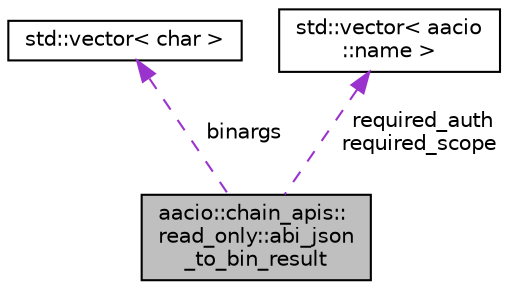 digraph "aacio::chain_apis::read_only::abi_json_to_bin_result"
{
  edge [fontname="Helvetica",fontsize="10",labelfontname="Helvetica",labelfontsize="10"];
  node [fontname="Helvetica",fontsize="10",shape=record];
  Node1 [label="aacio::chain_apis::\lread_only::abi_json\l_to_bin_result",height=0.2,width=0.4,color="black", fillcolor="grey75", style="filled", fontcolor="black"];
  Node2 -> Node1 [dir="back",color="darkorchid3",fontsize="10",style="dashed",label=" binargs" ,fontname="Helvetica"];
  Node2 [label="std::vector\< char \>",height=0.2,width=0.4,color="black", fillcolor="white", style="filled",URL="$classstd_1_1vector.html"];
  Node3 -> Node1 [dir="back",color="darkorchid3",fontsize="10",style="dashed",label=" required_auth\nrequired_scope" ,fontname="Helvetica"];
  Node3 [label="std::vector\< aacio\l::name \>",height=0.2,width=0.4,color="black", fillcolor="white", style="filled",URL="$classstd_1_1vector.html"];
}
